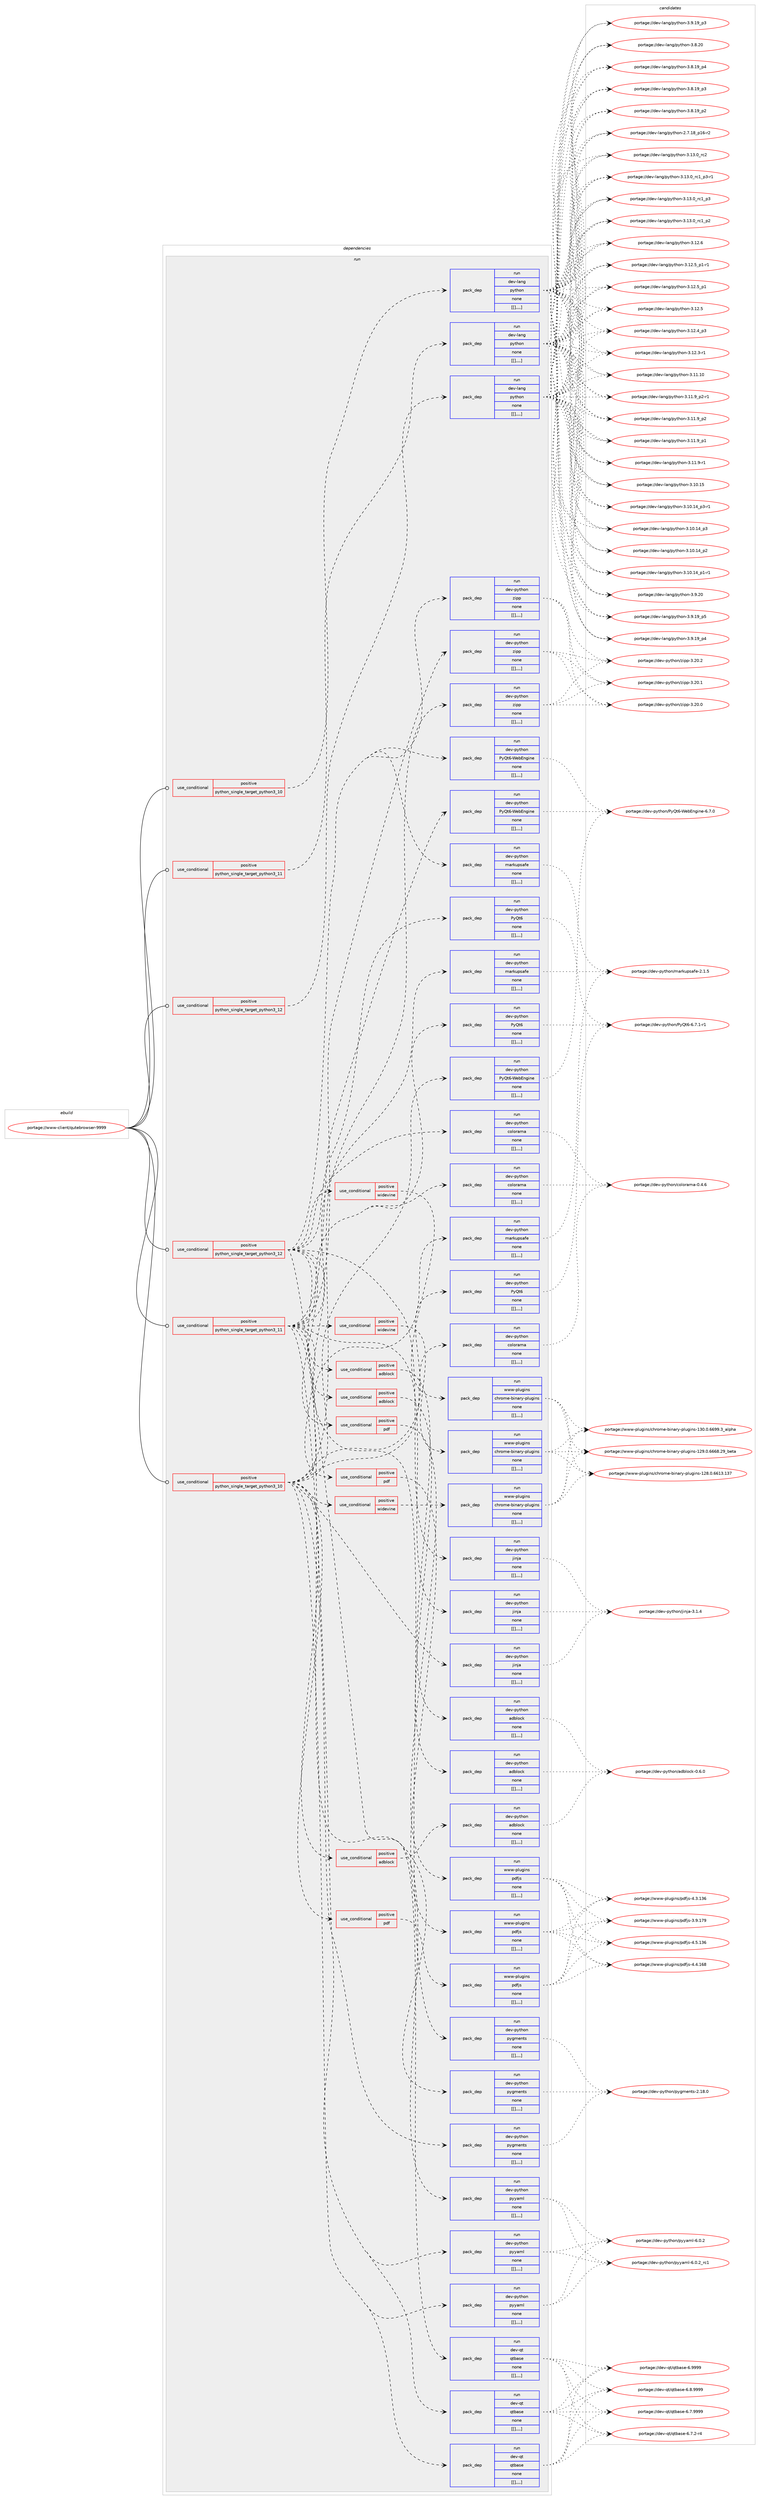 digraph prolog {

# *************
# Graph options
# *************

newrank=true;
concentrate=true;
compound=true;
graph [rankdir=LR,fontname=Helvetica,fontsize=10,ranksep=1.5];#, ranksep=2.5, nodesep=0.2];
edge  [arrowhead=vee];
node  [fontname=Helvetica,fontsize=10];

# **********
# The ebuild
# **********

subgraph cluster_leftcol {
color=gray;
label=<<i>ebuild</i>>;
id [label="portage://www-client/qutebrowser-9999", color=red, width=4, href="../www-client/qutebrowser-9999.svg"];
}

# ****************
# The dependencies
# ****************

subgraph cluster_midcol {
color=gray;
label=<<i>dependencies</i>>;
subgraph cluster_compile {
fillcolor="#eeeeee";
style=filled;
label=<<i>compile</i>>;
}
subgraph cluster_compileandrun {
fillcolor="#eeeeee";
style=filled;
label=<<i>compile and run</i>>;
}
subgraph cluster_run {
fillcolor="#eeeeee";
style=filled;
label=<<i>run</i>>;
subgraph cond125058 {
dependency470202 [label=<<TABLE BORDER="0" CELLBORDER="1" CELLSPACING="0" CELLPADDING="4"><TR><TD ROWSPAN="3" CELLPADDING="10">use_conditional</TD></TR><TR><TD>positive</TD></TR><TR><TD>python_single_target_python3_10</TD></TR></TABLE>>, shape=none, color=red];
subgraph pack341655 {
dependency470203 [label=<<TABLE BORDER="0" CELLBORDER="1" CELLSPACING="0" CELLPADDING="4" WIDTH="220"><TR><TD ROWSPAN="6" CELLPADDING="30">pack_dep</TD></TR><TR><TD WIDTH="110">run</TD></TR><TR><TD>dev-lang</TD></TR><TR><TD>python</TD></TR><TR><TD>none</TD></TR><TR><TD>[[],,,,]</TD></TR></TABLE>>, shape=none, color=blue];
}
dependency470202:e -> dependency470203:w [weight=20,style="dashed",arrowhead="vee"];
}
id:e -> dependency470202:w [weight=20,style="solid",arrowhead="odot"];
subgraph cond125059 {
dependency470204 [label=<<TABLE BORDER="0" CELLBORDER="1" CELLSPACING="0" CELLPADDING="4"><TR><TD ROWSPAN="3" CELLPADDING="10">use_conditional</TD></TR><TR><TD>positive</TD></TR><TR><TD>python_single_target_python3_10</TD></TR></TABLE>>, shape=none, color=red];
subgraph pack341656 {
dependency470205 [label=<<TABLE BORDER="0" CELLBORDER="1" CELLSPACING="0" CELLPADDING="4" WIDTH="220"><TR><TD ROWSPAN="6" CELLPADDING="30">pack_dep</TD></TR><TR><TD WIDTH="110">run</TD></TR><TR><TD>dev-python</TD></TR><TR><TD>PyQt6-WebEngine</TD></TR><TR><TD>none</TD></TR><TR><TD>[[],,,,]</TD></TR></TABLE>>, shape=none, color=blue];
}
dependency470204:e -> dependency470205:w [weight=20,style="dashed",arrowhead="vee"];
subgraph pack341657 {
dependency470206 [label=<<TABLE BORDER="0" CELLBORDER="1" CELLSPACING="0" CELLPADDING="4" WIDTH="220"><TR><TD ROWSPAN="6" CELLPADDING="30">pack_dep</TD></TR><TR><TD WIDTH="110">run</TD></TR><TR><TD>dev-python</TD></TR><TR><TD>PyQt6</TD></TR><TR><TD>none</TD></TR><TR><TD>[[],,,,]</TD></TR></TABLE>>, shape=none, color=blue];
}
dependency470204:e -> dependency470206:w [weight=20,style="dashed",arrowhead="vee"];
subgraph pack341658 {
dependency470207 [label=<<TABLE BORDER="0" CELLBORDER="1" CELLSPACING="0" CELLPADDING="4" WIDTH="220"><TR><TD ROWSPAN="6" CELLPADDING="30">pack_dep</TD></TR><TR><TD WIDTH="110">run</TD></TR><TR><TD>dev-python</TD></TR><TR><TD>colorama</TD></TR><TR><TD>none</TD></TR><TR><TD>[[],,,,]</TD></TR></TABLE>>, shape=none, color=blue];
}
dependency470204:e -> dependency470207:w [weight=20,style="dashed",arrowhead="vee"];
subgraph pack341659 {
dependency470208 [label=<<TABLE BORDER="0" CELLBORDER="1" CELLSPACING="0" CELLPADDING="4" WIDTH="220"><TR><TD ROWSPAN="6" CELLPADDING="30">pack_dep</TD></TR><TR><TD WIDTH="110">run</TD></TR><TR><TD>dev-python</TD></TR><TR><TD>jinja</TD></TR><TR><TD>none</TD></TR><TR><TD>[[],,,,]</TD></TR></TABLE>>, shape=none, color=blue];
}
dependency470204:e -> dependency470208:w [weight=20,style="dashed",arrowhead="vee"];
subgraph pack341660 {
dependency470209 [label=<<TABLE BORDER="0" CELLBORDER="1" CELLSPACING="0" CELLPADDING="4" WIDTH="220"><TR><TD ROWSPAN="6" CELLPADDING="30">pack_dep</TD></TR><TR><TD WIDTH="110">run</TD></TR><TR><TD>dev-python</TD></TR><TR><TD>markupsafe</TD></TR><TR><TD>none</TD></TR><TR><TD>[[],,,,]</TD></TR></TABLE>>, shape=none, color=blue];
}
dependency470204:e -> dependency470209:w [weight=20,style="dashed",arrowhead="vee"];
subgraph pack341661 {
dependency470210 [label=<<TABLE BORDER="0" CELLBORDER="1" CELLSPACING="0" CELLPADDING="4" WIDTH="220"><TR><TD ROWSPAN="6" CELLPADDING="30">pack_dep</TD></TR><TR><TD WIDTH="110">run</TD></TR><TR><TD>dev-python</TD></TR><TR><TD>pygments</TD></TR><TR><TD>none</TD></TR><TR><TD>[[],,,,]</TD></TR></TABLE>>, shape=none, color=blue];
}
dependency470204:e -> dependency470210:w [weight=20,style="dashed",arrowhead="vee"];
subgraph pack341662 {
dependency470211 [label=<<TABLE BORDER="0" CELLBORDER="1" CELLSPACING="0" CELLPADDING="4" WIDTH="220"><TR><TD ROWSPAN="6" CELLPADDING="30">pack_dep</TD></TR><TR><TD WIDTH="110">run</TD></TR><TR><TD>dev-python</TD></TR><TR><TD>pyyaml</TD></TR><TR><TD>none</TD></TR><TR><TD>[[],,,,]</TD></TR></TABLE>>, shape=none, color=blue];
}
dependency470204:e -> dependency470211:w [weight=20,style="dashed",arrowhead="vee"];
subgraph pack341663 {
dependency470212 [label=<<TABLE BORDER="0" CELLBORDER="1" CELLSPACING="0" CELLPADDING="4" WIDTH="220"><TR><TD ROWSPAN="6" CELLPADDING="30">pack_dep</TD></TR><TR><TD WIDTH="110">run</TD></TR><TR><TD>dev-python</TD></TR><TR><TD>zipp</TD></TR><TR><TD>none</TD></TR><TR><TD>[[],,,,]</TD></TR></TABLE>>, shape=none, color=blue];
}
dependency470204:e -> dependency470212:w [weight=20,style="dashed",arrowhead="vee"];
subgraph pack341664 {
dependency470213 [label=<<TABLE BORDER="0" CELLBORDER="1" CELLSPACING="0" CELLPADDING="4" WIDTH="220"><TR><TD ROWSPAN="6" CELLPADDING="30">pack_dep</TD></TR><TR><TD WIDTH="110">run</TD></TR><TR><TD>dev-qt</TD></TR><TR><TD>qtbase</TD></TR><TR><TD>none</TD></TR><TR><TD>[[],,,,]</TD></TR></TABLE>>, shape=none, color=blue];
}
dependency470204:e -> dependency470213:w [weight=20,style="dashed",arrowhead="vee"];
subgraph cond125060 {
dependency470214 [label=<<TABLE BORDER="0" CELLBORDER="1" CELLSPACING="0" CELLPADDING="4"><TR><TD ROWSPAN="3" CELLPADDING="10">use_conditional</TD></TR><TR><TD>positive</TD></TR><TR><TD>adblock</TD></TR></TABLE>>, shape=none, color=red];
subgraph pack341665 {
dependency470215 [label=<<TABLE BORDER="0" CELLBORDER="1" CELLSPACING="0" CELLPADDING="4" WIDTH="220"><TR><TD ROWSPAN="6" CELLPADDING="30">pack_dep</TD></TR><TR><TD WIDTH="110">run</TD></TR><TR><TD>dev-python</TD></TR><TR><TD>adblock</TD></TR><TR><TD>none</TD></TR><TR><TD>[[],,,,]</TD></TR></TABLE>>, shape=none, color=blue];
}
dependency470214:e -> dependency470215:w [weight=20,style="dashed",arrowhead="vee"];
}
dependency470204:e -> dependency470214:w [weight=20,style="dashed",arrowhead="vee"];
subgraph cond125061 {
dependency470216 [label=<<TABLE BORDER="0" CELLBORDER="1" CELLSPACING="0" CELLPADDING="4"><TR><TD ROWSPAN="3" CELLPADDING="10">use_conditional</TD></TR><TR><TD>positive</TD></TR><TR><TD>pdf</TD></TR></TABLE>>, shape=none, color=red];
subgraph pack341666 {
dependency470217 [label=<<TABLE BORDER="0" CELLBORDER="1" CELLSPACING="0" CELLPADDING="4" WIDTH="220"><TR><TD ROWSPAN="6" CELLPADDING="30">pack_dep</TD></TR><TR><TD WIDTH="110">run</TD></TR><TR><TD>www-plugins</TD></TR><TR><TD>pdfjs</TD></TR><TR><TD>none</TD></TR><TR><TD>[[],,,,]</TD></TR></TABLE>>, shape=none, color=blue];
}
dependency470216:e -> dependency470217:w [weight=20,style="dashed",arrowhead="vee"];
}
dependency470204:e -> dependency470216:w [weight=20,style="dashed",arrowhead="vee"];
subgraph cond125062 {
dependency470218 [label=<<TABLE BORDER="0" CELLBORDER="1" CELLSPACING="0" CELLPADDING="4"><TR><TD ROWSPAN="3" CELLPADDING="10">use_conditional</TD></TR><TR><TD>positive</TD></TR><TR><TD>widevine</TD></TR></TABLE>>, shape=none, color=red];
subgraph pack341667 {
dependency470219 [label=<<TABLE BORDER="0" CELLBORDER="1" CELLSPACING="0" CELLPADDING="4" WIDTH="220"><TR><TD ROWSPAN="6" CELLPADDING="30">pack_dep</TD></TR><TR><TD WIDTH="110">run</TD></TR><TR><TD>www-plugins</TD></TR><TR><TD>chrome-binary-plugins</TD></TR><TR><TD>none</TD></TR><TR><TD>[[],,,,]</TD></TR></TABLE>>, shape=none, color=blue];
}
dependency470218:e -> dependency470219:w [weight=20,style="dashed",arrowhead="vee"];
}
dependency470204:e -> dependency470218:w [weight=20,style="dashed",arrowhead="vee"];
}
id:e -> dependency470204:w [weight=20,style="solid",arrowhead="odot"];
subgraph cond125063 {
dependency470220 [label=<<TABLE BORDER="0" CELLBORDER="1" CELLSPACING="0" CELLPADDING="4"><TR><TD ROWSPAN="3" CELLPADDING="10">use_conditional</TD></TR><TR><TD>positive</TD></TR><TR><TD>python_single_target_python3_11</TD></TR></TABLE>>, shape=none, color=red];
subgraph pack341668 {
dependency470221 [label=<<TABLE BORDER="0" CELLBORDER="1" CELLSPACING="0" CELLPADDING="4" WIDTH="220"><TR><TD ROWSPAN="6" CELLPADDING="30">pack_dep</TD></TR><TR><TD WIDTH="110">run</TD></TR><TR><TD>dev-lang</TD></TR><TR><TD>python</TD></TR><TR><TD>none</TD></TR><TR><TD>[[],,,,]</TD></TR></TABLE>>, shape=none, color=blue];
}
dependency470220:e -> dependency470221:w [weight=20,style="dashed",arrowhead="vee"];
}
id:e -> dependency470220:w [weight=20,style="solid",arrowhead="odot"];
subgraph cond125064 {
dependency470222 [label=<<TABLE BORDER="0" CELLBORDER="1" CELLSPACING="0" CELLPADDING="4"><TR><TD ROWSPAN="3" CELLPADDING="10">use_conditional</TD></TR><TR><TD>positive</TD></TR><TR><TD>python_single_target_python3_11</TD></TR></TABLE>>, shape=none, color=red];
subgraph pack341669 {
dependency470223 [label=<<TABLE BORDER="0" CELLBORDER="1" CELLSPACING="0" CELLPADDING="4" WIDTH="220"><TR><TD ROWSPAN="6" CELLPADDING="30">pack_dep</TD></TR><TR><TD WIDTH="110">run</TD></TR><TR><TD>dev-python</TD></TR><TR><TD>PyQt6-WebEngine</TD></TR><TR><TD>none</TD></TR><TR><TD>[[],,,,]</TD></TR></TABLE>>, shape=none, color=blue];
}
dependency470222:e -> dependency470223:w [weight=20,style="dashed",arrowhead="vee"];
subgraph pack341670 {
dependency470224 [label=<<TABLE BORDER="0" CELLBORDER="1" CELLSPACING="0" CELLPADDING="4" WIDTH="220"><TR><TD ROWSPAN="6" CELLPADDING="30">pack_dep</TD></TR><TR><TD WIDTH="110">run</TD></TR><TR><TD>dev-python</TD></TR><TR><TD>PyQt6</TD></TR><TR><TD>none</TD></TR><TR><TD>[[],,,,]</TD></TR></TABLE>>, shape=none, color=blue];
}
dependency470222:e -> dependency470224:w [weight=20,style="dashed",arrowhead="vee"];
subgraph pack341671 {
dependency470225 [label=<<TABLE BORDER="0" CELLBORDER="1" CELLSPACING="0" CELLPADDING="4" WIDTH="220"><TR><TD ROWSPAN="6" CELLPADDING="30">pack_dep</TD></TR><TR><TD WIDTH="110">run</TD></TR><TR><TD>dev-python</TD></TR><TR><TD>colorama</TD></TR><TR><TD>none</TD></TR><TR><TD>[[],,,,]</TD></TR></TABLE>>, shape=none, color=blue];
}
dependency470222:e -> dependency470225:w [weight=20,style="dashed",arrowhead="vee"];
subgraph pack341672 {
dependency470226 [label=<<TABLE BORDER="0" CELLBORDER="1" CELLSPACING="0" CELLPADDING="4" WIDTH="220"><TR><TD ROWSPAN="6" CELLPADDING="30">pack_dep</TD></TR><TR><TD WIDTH="110">run</TD></TR><TR><TD>dev-python</TD></TR><TR><TD>jinja</TD></TR><TR><TD>none</TD></TR><TR><TD>[[],,,,]</TD></TR></TABLE>>, shape=none, color=blue];
}
dependency470222:e -> dependency470226:w [weight=20,style="dashed",arrowhead="vee"];
subgraph pack341673 {
dependency470227 [label=<<TABLE BORDER="0" CELLBORDER="1" CELLSPACING="0" CELLPADDING="4" WIDTH="220"><TR><TD ROWSPAN="6" CELLPADDING="30">pack_dep</TD></TR><TR><TD WIDTH="110">run</TD></TR><TR><TD>dev-python</TD></TR><TR><TD>markupsafe</TD></TR><TR><TD>none</TD></TR><TR><TD>[[],,,,]</TD></TR></TABLE>>, shape=none, color=blue];
}
dependency470222:e -> dependency470227:w [weight=20,style="dashed",arrowhead="vee"];
subgraph pack341674 {
dependency470228 [label=<<TABLE BORDER="0" CELLBORDER="1" CELLSPACING="0" CELLPADDING="4" WIDTH="220"><TR><TD ROWSPAN="6" CELLPADDING="30">pack_dep</TD></TR><TR><TD WIDTH="110">run</TD></TR><TR><TD>dev-python</TD></TR><TR><TD>pygments</TD></TR><TR><TD>none</TD></TR><TR><TD>[[],,,,]</TD></TR></TABLE>>, shape=none, color=blue];
}
dependency470222:e -> dependency470228:w [weight=20,style="dashed",arrowhead="vee"];
subgraph pack341675 {
dependency470229 [label=<<TABLE BORDER="0" CELLBORDER="1" CELLSPACING="0" CELLPADDING="4" WIDTH="220"><TR><TD ROWSPAN="6" CELLPADDING="30">pack_dep</TD></TR><TR><TD WIDTH="110">run</TD></TR><TR><TD>dev-python</TD></TR><TR><TD>pyyaml</TD></TR><TR><TD>none</TD></TR><TR><TD>[[],,,,]</TD></TR></TABLE>>, shape=none, color=blue];
}
dependency470222:e -> dependency470229:w [weight=20,style="dashed",arrowhead="vee"];
subgraph pack341676 {
dependency470230 [label=<<TABLE BORDER="0" CELLBORDER="1" CELLSPACING="0" CELLPADDING="4" WIDTH="220"><TR><TD ROWSPAN="6" CELLPADDING="30">pack_dep</TD></TR><TR><TD WIDTH="110">run</TD></TR><TR><TD>dev-python</TD></TR><TR><TD>zipp</TD></TR><TR><TD>none</TD></TR><TR><TD>[[],,,,]</TD></TR></TABLE>>, shape=none, color=blue];
}
dependency470222:e -> dependency470230:w [weight=20,style="dashed",arrowhead="vee"];
subgraph pack341677 {
dependency470231 [label=<<TABLE BORDER="0" CELLBORDER="1" CELLSPACING="0" CELLPADDING="4" WIDTH="220"><TR><TD ROWSPAN="6" CELLPADDING="30">pack_dep</TD></TR><TR><TD WIDTH="110">run</TD></TR><TR><TD>dev-qt</TD></TR><TR><TD>qtbase</TD></TR><TR><TD>none</TD></TR><TR><TD>[[],,,,]</TD></TR></TABLE>>, shape=none, color=blue];
}
dependency470222:e -> dependency470231:w [weight=20,style="dashed",arrowhead="vee"];
subgraph cond125065 {
dependency470232 [label=<<TABLE BORDER="0" CELLBORDER="1" CELLSPACING="0" CELLPADDING="4"><TR><TD ROWSPAN="3" CELLPADDING="10">use_conditional</TD></TR><TR><TD>positive</TD></TR><TR><TD>adblock</TD></TR></TABLE>>, shape=none, color=red];
subgraph pack341678 {
dependency470233 [label=<<TABLE BORDER="0" CELLBORDER="1" CELLSPACING="0" CELLPADDING="4" WIDTH="220"><TR><TD ROWSPAN="6" CELLPADDING="30">pack_dep</TD></TR><TR><TD WIDTH="110">run</TD></TR><TR><TD>dev-python</TD></TR><TR><TD>adblock</TD></TR><TR><TD>none</TD></TR><TR><TD>[[],,,,]</TD></TR></TABLE>>, shape=none, color=blue];
}
dependency470232:e -> dependency470233:w [weight=20,style="dashed",arrowhead="vee"];
}
dependency470222:e -> dependency470232:w [weight=20,style="dashed",arrowhead="vee"];
subgraph cond125066 {
dependency470234 [label=<<TABLE BORDER="0" CELLBORDER="1" CELLSPACING="0" CELLPADDING="4"><TR><TD ROWSPAN="3" CELLPADDING="10">use_conditional</TD></TR><TR><TD>positive</TD></TR><TR><TD>pdf</TD></TR></TABLE>>, shape=none, color=red];
subgraph pack341679 {
dependency470235 [label=<<TABLE BORDER="0" CELLBORDER="1" CELLSPACING="0" CELLPADDING="4" WIDTH="220"><TR><TD ROWSPAN="6" CELLPADDING="30">pack_dep</TD></TR><TR><TD WIDTH="110">run</TD></TR><TR><TD>www-plugins</TD></TR><TR><TD>pdfjs</TD></TR><TR><TD>none</TD></TR><TR><TD>[[],,,,]</TD></TR></TABLE>>, shape=none, color=blue];
}
dependency470234:e -> dependency470235:w [weight=20,style="dashed",arrowhead="vee"];
}
dependency470222:e -> dependency470234:w [weight=20,style="dashed",arrowhead="vee"];
subgraph cond125067 {
dependency470236 [label=<<TABLE BORDER="0" CELLBORDER="1" CELLSPACING="0" CELLPADDING="4"><TR><TD ROWSPAN="3" CELLPADDING="10">use_conditional</TD></TR><TR><TD>positive</TD></TR><TR><TD>widevine</TD></TR></TABLE>>, shape=none, color=red];
subgraph pack341680 {
dependency470237 [label=<<TABLE BORDER="0" CELLBORDER="1" CELLSPACING="0" CELLPADDING="4" WIDTH="220"><TR><TD ROWSPAN="6" CELLPADDING="30">pack_dep</TD></TR><TR><TD WIDTH="110">run</TD></TR><TR><TD>www-plugins</TD></TR><TR><TD>chrome-binary-plugins</TD></TR><TR><TD>none</TD></TR><TR><TD>[[],,,,]</TD></TR></TABLE>>, shape=none, color=blue];
}
dependency470236:e -> dependency470237:w [weight=20,style="dashed",arrowhead="vee"];
}
dependency470222:e -> dependency470236:w [weight=20,style="dashed",arrowhead="vee"];
}
id:e -> dependency470222:w [weight=20,style="solid",arrowhead="odot"];
subgraph cond125068 {
dependency470238 [label=<<TABLE BORDER="0" CELLBORDER="1" CELLSPACING="0" CELLPADDING="4"><TR><TD ROWSPAN="3" CELLPADDING="10">use_conditional</TD></TR><TR><TD>positive</TD></TR><TR><TD>python_single_target_python3_12</TD></TR></TABLE>>, shape=none, color=red];
subgraph pack341681 {
dependency470239 [label=<<TABLE BORDER="0" CELLBORDER="1" CELLSPACING="0" CELLPADDING="4" WIDTH="220"><TR><TD ROWSPAN="6" CELLPADDING="30">pack_dep</TD></TR><TR><TD WIDTH="110">run</TD></TR><TR><TD>dev-lang</TD></TR><TR><TD>python</TD></TR><TR><TD>none</TD></TR><TR><TD>[[],,,,]</TD></TR></TABLE>>, shape=none, color=blue];
}
dependency470238:e -> dependency470239:w [weight=20,style="dashed",arrowhead="vee"];
}
id:e -> dependency470238:w [weight=20,style="solid",arrowhead="odot"];
subgraph cond125069 {
dependency470240 [label=<<TABLE BORDER="0" CELLBORDER="1" CELLSPACING="0" CELLPADDING="4"><TR><TD ROWSPAN="3" CELLPADDING="10">use_conditional</TD></TR><TR><TD>positive</TD></TR><TR><TD>python_single_target_python3_12</TD></TR></TABLE>>, shape=none, color=red];
subgraph pack341682 {
dependency470241 [label=<<TABLE BORDER="0" CELLBORDER="1" CELLSPACING="0" CELLPADDING="4" WIDTH="220"><TR><TD ROWSPAN="6" CELLPADDING="30">pack_dep</TD></TR><TR><TD WIDTH="110">run</TD></TR><TR><TD>dev-python</TD></TR><TR><TD>PyQt6-WebEngine</TD></TR><TR><TD>none</TD></TR><TR><TD>[[],,,,]</TD></TR></TABLE>>, shape=none, color=blue];
}
dependency470240:e -> dependency470241:w [weight=20,style="dashed",arrowhead="vee"];
subgraph pack341683 {
dependency470242 [label=<<TABLE BORDER="0" CELLBORDER="1" CELLSPACING="0" CELLPADDING="4" WIDTH="220"><TR><TD ROWSPAN="6" CELLPADDING="30">pack_dep</TD></TR><TR><TD WIDTH="110">run</TD></TR><TR><TD>dev-python</TD></TR><TR><TD>PyQt6</TD></TR><TR><TD>none</TD></TR><TR><TD>[[],,,,]</TD></TR></TABLE>>, shape=none, color=blue];
}
dependency470240:e -> dependency470242:w [weight=20,style="dashed",arrowhead="vee"];
subgraph pack341684 {
dependency470243 [label=<<TABLE BORDER="0" CELLBORDER="1" CELLSPACING="0" CELLPADDING="4" WIDTH="220"><TR><TD ROWSPAN="6" CELLPADDING="30">pack_dep</TD></TR><TR><TD WIDTH="110">run</TD></TR><TR><TD>dev-python</TD></TR><TR><TD>colorama</TD></TR><TR><TD>none</TD></TR><TR><TD>[[],,,,]</TD></TR></TABLE>>, shape=none, color=blue];
}
dependency470240:e -> dependency470243:w [weight=20,style="dashed",arrowhead="vee"];
subgraph pack341685 {
dependency470244 [label=<<TABLE BORDER="0" CELLBORDER="1" CELLSPACING="0" CELLPADDING="4" WIDTH="220"><TR><TD ROWSPAN="6" CELLPADDING="30">pack_dep</TD></TR><TR><TD WIDTH="110">run</TD></TR><TR><TD>dev-python</TD></TR><TR><TD>jinja</TD></TR><TR><TD>none</TD></TR><TR><TD>[[],,,,]</TD></TR></TABLE>>, shape=none, color=blue];
}
dependency470240:e -> dependency470244:w [weight=20,style="dashed",arrowhead="vee"];
subgraph pack341686 {
dependency470245 [label=<<TABLE BORDER="0" CELLBORDER="1" CELLSPACING="0" CELLPADDING="4" WIDTH="220"><TR><TD ROWSPAN="6" CELLPADDING="30">pack_dep</TD></TR><TR><TD WIDTH="110">run</TD></TR><TR><TD>dev-python</TD></TR><TR><TD>markupsafe</TD></TR><TR><TD>none</TD></TR><TR><TD>[[],,,,]</TD></TR></TABLE>>, shape=none, color=blue];
}
dependency470240:e -> dependency470245:w [weight=20,style="dashed",arrowhead="vee"];
subgraph pack341687 {
dependency470246 [label=<<TABLE BORDER="0" CELLBORDER="1" CELLSPACING="0" CELLPADDING="4" WIDTH="220"><TR><TD ROWSPAN="6" CELLPADDING="30">pack_dep</TD></TR><TR><TD WIDTH="110">run</TD></TR><TR><TD>dev-python</TD></TR><TR><TD>pygments</TD></TR><TR><TD>none</TD></TR><TR><TD>[[],,,,]</TD></TR></TABLE>>, shape=none, color=blue];
}
dependency470240:e -> dependency470246:w [weight=20,style="dashed",arrowhead="vee"];
subgraph pack341688 {
dependency470247 [label=<<TABLE BORDER="0" CELLBORDER="1" CELLSPACING="0" CELLPADDING="4" WIDTH="220"><TR><TD ROWSPAN="6" CELLPADDING="30">pack_dep</TD></TR><TR><TD WIDTH="110">run</TD></TR><TR><TD>dev-python</TD></TR><TR><TD>pyyaml</TD></TR><TR><TD>none</TD></TR><TR><TD>[[],,,,]</TD></TR></TABLE>>, shape=none, color=blue];
}
dependency470240:e -> dependency470247:w [weight=20,style="dashed",arrowhead="vee"];
subgraph pack341689 {
dependency470248 [label=<<TABLE BORDER="0" CELLBORDER="1" CELLSPACING="0" CELLPADDING="4" WIDTH="220"><TR><TD ROWSPAN="6" CELLPADDING="30">pack_dep</TD></TR><TR><TD WIDTH="110">run</TD></TR><TR><TD>dev-python</TD></TR><TR><TD>zipp</TD></TR><TR><TD>none</TD></TR><TR><TD>[[],,,,]</TD></TR></TABLE>>, shape=none, color=blue];
}
dependency470240:e -> dependency470248:w [weight=20,style="dashed",arrowhead="vee"];
subgraph pack341690 {
dependency470249 [label=<<TABLE BORDER="0" CELLBORDER="1" CELLSPACING="0" CELLPADDING="4" WIDTH="220"><TR><TD ROWSPAN="6" CELLPADDING="30">pack_dep</TD></TR><TR><TD WIDTH="110">run</TD></TR><TR><TD>dev-qt</TD></TR><TR><TD>qtbase</TD></TR><TR><TD>none</TD></TR><TR><TD>[[],,,,]</TD></TR></TABLE>>, shape=none, color=blue];
}
dependency470240:e -> dependency470249:w [weight=20,style="dashed",arrowhead="vee"];
subgraph cond125070 {
dependency470250 [label=<<TABLE BORDER="0" CELLBORDER="1" CELLSPACING="0" CELLPADDING="4"><TR><TD ROWSPAN="3" CELLPADDING="10">use_conditional</TD></TR><TR><TD>positive</TD></TR><TR><TD>adblock</TD></TR></TABLE>>, shape=none, color=red];
subgraph pack341691 {
dependency470251 [label=<<TABLE BORDER="0" CELLBORDER="1" CELLSPACING="0" CELLPADDING="4" WIDTH="220"><TR><TD ROWSPAN="6" CELLPADDING="30">pack_dep</TD></TR><TR><TD WIDTH="110">run</TD></TR><TR><TD>dev-python</TD></TR><TR><TD>adblock</TD></TR><TR><TD>none</TD></TR><TR><TD>[[],,,,]</TD></TR></TABLE>>, shape=none, color=blue];
}
dependency470250:e -> dependency470251:w [weight=20,style="dashed",arrowhead="vee"];
}
dependency470240:e -> dependency470250:w [weight=20,style="dashed",arrowhead="vee"];
subgraph cond125071 {
dependency470252 [label=<<TABLE BORDER="0" CELLBORDER="1" CELLSPACING="0" CELLPADDING="4"><TR><TD ROWSPAN="3" CELLPADDING="10">use_conditional</TD></TR><TR><TD>positive</TD></TR><TR><TD>pdf</TD></TR></TABLE>>, shape=none, color=red];
subgraph pack341692 {
dependency470253 [label=<<TABLE BORDER="0" CELLBORDER="1" CELLSPACING="0" CELLPADDING="4" WIDTH="220"><TR><TD ROWSPAN="6" CELLPADDING="30">pack_dep</TD></TR><TR><TD WIDTH="110">run</TD></TR><TR><TD>www-plugins</TD></TR><TR><TD>pdfjs</TD></TR><TR><TD>none</TD></TR><TR><TD>[[],,,,]</TD></TR></TABLE>>, shape=none, color=blue];
}
dependency470252:e -> dependency470253:w [weight=20,style="dashed",arrowhead="vee"];
}
dependency470240:e -> dependency470252:w [weight=20,style="dashed",arrowhead="vee"];
subgraph cond125072 {
dependency470254 [label=<<TABLE BORDER="0" CELLBORDER="1" CELLSPACING="0" CELLPADDING="4"><TR><TD ROWSPAN="3" CELLPADDING="10">use_conditional</TD></TR><TR><TD>positive</TD></TR><TR><TD>widevine</TD></TR></TABLE>>, shape=none, color=red];
subgraph pack341693 {
dependency470255 [label=<<TABLE BORDER="0" CELLBORDER="1" CELLSPACING="0" CELLPADDING="4" WIDTH="220"><TR><TD ROWSPAN="6" CELLPADDING="30">pack_dep</TD></TR><TR><TD WIDTH="110">run</TD></TR><TR><TD>www-plugins</TD></TR><TR><TD>chrome-binary-plugins</TD></TR><TR><TD>none</TD></TR><TR><TD>[[],,,,]</TD></TR></TABLE>>, shape=none, color=blue];
}
dependency470254:e -> dependency470255:w [weight=20,style="dashed",arrowhead="vee"];
}
dependency470240:e -> dependency470254:w [weight=20,style="dashed",arrowhead="vee"];
}
id:e -> dependency470240:w [weight=20,style="solid",arrowhead="odot"];
}
}

# **************
# The candidates
# **************

subgraph cluster_choices {
rank=same;
color=gray;
label=<<i>candidates</i>>;

subgraph choice341655 {
color=black;
nodesep=1;
choice10010111845108971101034711212111610411111045514649514648951149950 [label="portage://dev-lang/python-3.13.0_rc2", color=red, width=4,href="../dev-lang/python-3.13.0_rc2.svg"];
choice1001011184510897110103471121211161041111104551464951464895114994995112514511449 [label="portage://dev-lang/python-3.13.0_rc1_p3-r1", color=red, width=4,href="../dev-lang/python-3.13.0_rc1_p3-r1.svg"];
choice100101118451089711010347112121116104111110455146495146489511499499511251 [label="portage://dev-lang/python-3.13.0_rc1_p3", color=red, width=4,href="../dev-lang/python-3.13.0_rc1_p3.svg"];
choice100101118451089711010347112121116104111110455146495146489511499499511250 [label="portage://dev-lang/python-3.13.0_rc1_p2", color=red, width=4,href="../dev-lang/python-3.13.0_rc1_p2.svg"];
choice10010111845108971101034711212111610411111045514649504654 [label="portage://dev-lang/python-3.12.6", color=red, width=4,href="../dev-lang/python-3.12.6.svg"];
choice1001011184510897110103471121211161041111104551464950465395112494511449 [label="portage://dev-lang/python-3.12.5_p1-r1", color=red, width=4,href="../dev-lang/python-3.12.5_p1-r1.svg"];
choice100101118451089711010347112121116104111110455146495046539511249 [label="portage://dev-lang/python-3.12.5_p1", color=red, width=4,href="../dev-lang/python-3.12.5_p1.svg"];
choice10010111845108971101034711212111610411111045514649504653 [label="portage://dev-lang/python-3.12.5", color=red, width=4,href="../dev-lang/python-3.12.5.svg"];
choice100101118451089711010347112121116104111110455146495046529511251 [label="portage://dev-lang/python-3.12.4_p3", color=red, width=4,href="../dev-lang/python-3.12.4_p3.svg"];
choice100101118451089711010347112121116104111110455146495046514511449 [label="portage://dev-lang/python-3.12.3-r1", color=red, width=4,href="../dev-lang/python-3.12.3-r1.svg"];
choice1001011184510897110103471121211161041111104551464949464948 [label="portage://dev-lang/python-3.11.10", color=red, width=4,href="../dev-lang/python-3.11.10.svg"];
choice1001011184510897110103471121211161041111104551464949465795112504511449 [label="portage://dev-lang/python-3.11.9_p2-r1", color=red, width=4,href="../dev-lang/python-3.11.9_p2-r1.svg"];
choice100101118451089711010347112121116104111110455146494946579511250 [label="portage://dev-lang/python-3.11.9_p2", color=red, width=4,href="../dev-lang/python-3.11.9_p2.svg"];
choice100101118451089711010347112121116104111110455146494946579511249 [label="portage://dev-lang/python-3.11.9_p1", color=red, width=4,href="../dev-lang/python-3.11.9_p1.svg"];
choice100101118451089711010347112121116104111110455146494946574511449 [label="portage://dev-lang/python-3.11.9-r1", color=red, width=4,href="../dev-lang/python-3.11.9-r1.svg"];
choice1001011184510897110103471121211161041111104551464948464953 [label="portage://dev-lang/python-3.10.15", color=red, width=4,href="../dev-lang/python-3.10.15.svg"];
choice100101118451089711010347112121116104111110455146494846495295112514511449 [label="portage://dev-lang/python-3.10.14_p3-r1", color=red, width=4,href="../dev-lang/python-3.10.14_p3-r1.svg"];
choice10010111845108971101034711212111610411111045514649484649529511251 [label="portage://dev-lang/python-3.10.14_p3", color=red, width=4,href="../dev-lang/python-3.10.14_p3.svg"];
choice10010111845108971101034711212111610411111045514649484649529511250 [label="portage://dev-lang/python-3.10.14_p2", color=red, width=4,href="../dev-lang/python-3.10.14_p2.svg"];
choice100101118451089711010347112121116104111110455146494846495295112494511449 [label="portage://dev-lang/python-3.10.14_p1-r1", color=red, width=4,href="../dev-lang/python-3.10.14_p1-r1.svg"];
choice10010111845108971101034711212111610411111045514657465048 [label="portage://dev-lang/python-3.9.20", color=red, width=4,href="../dev-lang/python-3.9.20.svg"];
choice100101118451089711010347112121116104111110455146574649579511253 [label="portage://dev-lang/python-3.9.19_p5", color=red, width=4,href="../dev-lang/python-3.9.19_p5.svg"];
choice100101118451089711010347112121116104111110455146574649579511252 [label="portage://dev-lang/python-3.9.19_p4", color=red, width=4,href="../dev-lang/python-3.9.19_p4.svg"];
choice100101118451089711010347112121116104111110455146574649579511251 [label="portage://dev-lang/python-3.9.19_p3", color=red, width=4,href="../dev-lang/python-3.9.19_p3.svg"];
choice10010111845108971101034711212111610411111045514656465048 [label="portage://dev-lang/python-3.8.20", color=red, width=4,href="../dev-lang/python-3.8.20.svg"];
choice100101118451089711010347112121116104111110455146564649579511252 [label="portage://dev-lang/python-3.8.19_p4", color=red, width=4,href="../dev-lang/python-3.8.19_p4.svg"];
choice100101118451089711010347112121116104111110455146564649579511251 [label="portage://dev-lang/python-3.8.19_p3", color=red, width=4,href="../dev-lang/python-3.8.19_p3.svg"];
choice100101118451089711010347112121116104111110455146564649579511250 [label="portage://dev-lang/python-3.8.19_p2", color=red, width=4,href="../dev-lang/python-3.8.19_p2.svg"];
choice100101118451089711010347112121116104111110455046554649569511249544511450 [label="portage://dev-lang/python-2.7.18_p16-r2", color=red, width=4,href="../dev-lang/python-2.7.18_p16-r2.svg"];
dependency470203:e -> choice10010111845108971101034711212111610411111045514649514648951149950:w [style=dotted,weight="100"];
dependency470203:e -> choice1001011184510897110103471121211161041111104551464951464895114994995112514511449:w [style=dotted,weight="100"];
dependency470203:e -> choice100101118451089711010347112121116104111110455146495146489511499499511251:w [style=dotted,weight="100"];
dependency470203:e -> choice100101118451089711010347112121116104111110455146495146489511499499511250:w [style=dotted,weight="100"];
dependency470203:e -> choice10010111845108971101034711212111610411111045514649504654:w [style=dotted,weight="100"];
dependency470203:e -> choice1001011184510897110103471121211161041111104551464950465395112494511449:w [style=dotted,weight="100"];
dependency470203:e -> choice100101118451089711010347112121116104111110455146495046539511249:w [style=dotted,weight="100"];
dependency470203:e -> choice10010111845108971101034711212111610411111045514649504653:w [style=dotted,weight="100"];
dependency470203:e -> choice100101118451089711010347112121116104111110455146495046529511251:w [style=dotted,weight="100"];
dependency470203:e -> choice100101118451089711010347112121116104111110455146495046514511449:w [style=dotted,weight="100"];
dependency470203:e -> choice1001011184510897110103471121211161041111104551464949464948:w [style=dotted,weight="100"];
dependency470203:e -> choice1001011184510897110103471121211161041111104551464949465795112504511449:w [style=dotted,weight="100"];
dependency470203:e -> choice100101118451089711010347112121116104111110455146494946579511250:w [style=dotted,weight="100"];
dependency470203:e -> choice100101118451089711010347112121116104111110455146494946579511249:w [style=dotted,weight="100"];
dependency470203:e -> choice100101118451089711010347112121116104111110455146494946574511449:w [style=dotted,weight="100"];
dependency470203:e -> choice1001011184510897110103471121211161041111104551464948464953:w [style=dotted,weight="100"];
dependency470203:e -> choice100101118451089711010347112121116104111110455146494846495295112514511449:w [style=dotted,weight="100"];
dependency470203:e -> choice10010111845108971101034711212111610411111045514649484649529511251:w [style=dotted,weight="100"];
dependency470203:e -> choice10010111845108971101034711212111610411111045514649484649529511250:w [style=dotted,weight="100"];
dependency470203:e -> choice100101118451089711010347112121116104111110455146494846495295112494511449:w [style=dotted,weight="100"];
dependency470203:e -> choice10010111845108971101034711212111610411111045514657465048:w [style=dotted,weight="100"];
dependency470203:e -> choice100101118451089711010347112121116104111110455146574649579511253:w [style=dotted,weight="100"];
dependency470203:e -> choice100101118451089711010347112121116104111110455146574649579511252:w [style=dotted,weight="100"];
dependency470203:e -> choice100101118451089711010347112121116104111110455146574649579511251:w [style=dotted,weight="100"];
dependency470203:e -> choice10010111845108971101034711212111610411111045514656465048:w [style=dotted,weight="100"];
dependency470203:e -> choice100101118451089711010347112121116104111110455146564649579511252:w [style=dotted,weight="100"];
dependency470203:e -> choice100101118451089711010347112121116104111110455146564649579511251:w [style=dotted,weight="100"];
dependency470203:e -> choice100101118451089711010347112121116104111110455146564649579511250:w [style=dotted,weight="100"];
dependency470203:e -> choice100101118451089711010347112121116104111110455046554649569511249544511450:w [style=dotted,weight="100"];
}
subgraph choice341656 {
color=black;
nodesep=1;
choice100101118451121211161041111104780121811165445871019869110103105110101455446554648 [label="portage://dev-python/PyQt6-WebEngine-6.7.0", color=red, width=4,href="../dev-python/PyQt6-WebEngine-6.7.0.svg"];
dependency470205:e -> choice100101118451121211161041111104780121811165445871019869110103105110101455446554648:w [style=dotted,weight="100"];
}
subgraph choice341657 {
color=black;
nodesep=1;
choice10010111845112121116104111110478012181116544554465546494511449 [label="portage://dev-python/PyQt6-6.7.1-r1", color=red, width=4,href="../dev-python/PyQt6-6.7.1-r1.svg"];
dependency470206:e -> choice10010111845112121116104111110478012181116544554465546494511449:w [style=dotted,weight="100"];
}
subgraph choice341658 {
color=black;
nodesep=1;
choice1001011184511212111610411111047991111081111149710997454846524654 [label="portage://dev-python/colorama-0.4.6", color=red, width=4,href="../dev-python/colorama-0.4.6.svg"];
dependency470207:e -> choice1001011184511212111610411111047991111081111149710997454846524654:w [style=dotted,weight="100"];
}
subgraph choice341659 {
color=black;
nodesep=1;
choice100101118451121211161041111104710610511010697455146494652 [label="portage://dev-python/jinja-3.1.4", color=red, width=4,href="../dev-python/jinja-3.1.4.svg"];
dependency470208:e -> choice100101118451121211161041111104710610511010697455146494652:w [style=dotted,weight="100"];
}
subgraph choice341660 {
color=black;
nodesep=1;
choice10010111845112121116104111110471099711410711711211597102101455046494653 [label="portage://dev-python/markupsafe-2.1.5", color=red, width=4,href="../dev-python/markupsafe-2.1.5.svg"];
dependency470209:e -> choice10010111845112121116104111110471099711410711711211597102101455046494653:w [style=dotted,weight="100"];
}
subgraph choice341661 {
color=black;
nodesep=1;
choice100101118451121211161041111104711212110310910111011611545504649564648 [label="portage://dev-python/pygments-2.18.0", color=red, width=4,href="../dev-python/pygments-2.18.0.svg"];
dependency470210:e -> choice100101118451121211161041111104711212110310910111011611545504649564648:w [style=dotted,weight="100"];
}
subgraph choice341662 {
color=black;
nodesep=1;
choice100101118451121211161041111104711212112197109108455446484650951149949 [label="portage://dev-python/pyyaml-6.0.2_rc1", color=red, width=4,href="../dev-python/pyyaml-6.0.2_rc1.svg"];
choice100101118451121211161041111104711212112197109108455446484650 [label="portage://dev-python/pyyaml-6.0.2", color=red, width=4,href="../dev-python/pyyaml-6.0.2.svg"];
dependency470211:e -> choice100101118451121211161041111104711212112197109108455446484650951149949:w [style=dotted,weight="100"];
dependency470211:e -> choice100101118451121211161041111104711212112197109108455446484650:w [style=dotted,weight="100"];
}
subgraph choice341663 {
color=black;
nodesep=1;
choice100101118451121211161041111104712210511211245514650484650 [label="portage://dev-python/zipp-3.20.2", color=red, width=4,href="../dev-python/zipp-3.20.2.svg"];
choice100101118451121211161041111104712210511211245514650484649 [label="portage://dev-python/zipp-3.20.1", color=red, width=4,href="../dev-python/zipp-3.20.1.svg"];
choice100101118451121211161041111104712210511211245514650484648 [label="portage://dev-python/zipp-3.20.0", color=red, width=4,href="../dev-python/zipp-3.20.0.svg"];
dependency470212:e -> choice100101118451121211161041111104712210511211245514650484650:w [style=dotted,weight="100"];
dependency470212:e -> choice100101118451121211161041111104712210511211245514650484649:w [style=dotted,weight="100"];
dependency470212:e -> choice100101118451121211161041111104712210511211245514650484648:w [style=dotted,weight="100"];
}
subgraph choice341664 {
color=black;
nodesep=1;
choice1001011184511311647113116989711510145544657575757 [label="portage://dev-qt/qtbase-6.9999", color=red, width=4,href="../dev-qt/qtbase-6.9999.svg"];
choice10010111845113116471131169897115101455446564657575757 [label="portage://dev-qt/qtbase-6.8.9999", color=red, width=4,href="../dev-qt/qtbase-6.8.9999.svg"];
choice10010111845113116471131169897115101455446554657575757 [label="portage://dev-qt/qtbase-6.7.9999", color=red, width=4,href="../dev-qt/qtbase-6.7.9999.svg"];
choice100101118451131164711311698971151014554465546504511452 [label="portage://dev-qt/qtbase-6.7.2-r4", color=red, width=4,href="../dev-qt/qtbase-6.7.2-r4.svg"];
dependency470213:e -> choice1001011184511311647113116989711510145544657575757:w [style=dotted,weight="100"];
dependency470213:e -> choice10010111845113116471131169897115101455446564657575757:w [style=dotted,weight="100"];
dependency470213:e -> choice10010111845113116471131169897115101455446554657575757:w [style=dotted,weight="100"];
dependency470213:e -> choice100101118451131164711311698971151014554465546504511452:w [style=dotted,weight="100"];
}
subgraph choice341665 {
color=black;
nodesep=1;
choice1001011184511212111610411111047971009810811199107454846544648 [label="portage://dev-python/adblock-0.6.0", color=red, width=4,href="../dev-python/adblock-0.6.0.svg"];
dependency470215:e -> choice1001011184511212111610411111047971009810811199107454846544648:w [style=dotted,weight="100"];
}
subgraph choice341666 {
color=black;
nodesep=1;
choice11911911945112108117103105110115471121001021061154552465346495154 [label="portage://www-plugins/pdfjs-4.5.136", color=red, width=4,href="../www-plugins/pdfjs-4.5.136.svg"];
choice11911911945112108117103105110115471121001021061154552465246495456 [label="portage://www-plugins/pdfjs-4.4.168", color=red, width=4,href="../www-plugins/pdfjs-4.4.168.svg"];
choice11911911945112108117103105110115471121001021061154552465146495154 [label="portage://www-plugins/pdfjs-4.3.136", color=red, width=4,href="../www-plugins/pdfjs-4.3.136.svg"];
choice11911911945112108117103105110115471121001021061154551465746495557 [label="portage://www-plugins/pdfjs-3.9.179", color=red, width=4,href="../www-plugins/pdfjs-3.9.179.svg"];
dependency470217:e -> choice11911911945112108117103105110115471121001021061154552465346495154:w [style=dotted,weight="100"];
dependency470217:e -> choice11911911945112108117103105110115471121001021061154552465246495456:w [style=dotted,weight="100"];
dependency470217:e -> choice11911911945112108117103105110115471121001021061154552465146495154:w [style=dotted,weight="100"];
dependency470217:e -> choice11911911945112108117103105110115471121001021061154551465746495557:w [style=dotted,weight="100"];
}
subgraph choice341667 {
color=black;
nodesep=1;
choice1191191194511210811710310511011547991041141111091014598105110971141214511210811710310511011545495148464846545457574651959710811210497 [label="portage://www-plugins/chrome-binary-plugins-130.0.6699.3_alpha", color=red, width=4,href="../www-plugins/chrome-binary-plugins-130.0.6699.3_alpha.svg"];
choice119119119451121081171031051101154799104114111109101459810511097114121451121081171031051101154549505746484654545456465057959810111697 [label="portage://www-plugins/chrome-binary-plugins-129.0.6668.29_beta", color=red, width=4,href="../www-plugins/chrome-binary-plugins-129.0.6668.29_beta.svg"];
choice11911911945112108117103105110115479910411411110910145981051109711412145112108117103105110115454950564648465454495146495155 [label="portage://www-plugins/chrome-binary-plugins-128.0.6613.137", color=red, width=4,href="../www-plugins/chrome-binary-plugins-128.0.6613.137.svg"];
dependency470219:e -> choice1191191194511210811710310511011547991041141111091014598105110971141214511210811710310511011545495148464846545457574651959710811210497:w [style=dotted,weight="100"];
dependency470219:e -> choice119119119451121081171031051101154799104114111109101459810511097114121451121081171031051101154549505746484654545456465057959810111697:w [style=dotted,weight="100"];
dependency470219:e -> choice11911911945112108117103105110115479910411411110910145981051109711412145112108117103105110115454950564648465454495146495155:w [style=dotted,weight="100"];
}
subgraph choice341668 {
color=black;
nodesep=1;
choice10010111845108971101034711212111610411111045514649514648951149950 [label="portage://dev-lang/python-3.13.0_rc2", color=red, width=4,href="../dev-lang/python-3.13.0_rc2.svg"];
choice1001011184510897110103471121211161041111104551464951464895114994995112514511449 [label="portage://dev-lang/python-3.13.0_rc1_p3-r1", color=red, width=4,href="../dev-lang/python-3.13.0_rc1_p3-r1.svg"];
choice100101118451089711010347112121116104111110455146495146489511499499511251 [label="portage://dev-lang/python-3.13.0_rc1_p3", color=red, width=4,href="../dev-lang/python-3.13.0_rc1_p3.svg"];
choice100101118451089711010347112121116104111110455146495146489511499499511250 [label="portage://dev-lang/python-3.13.0_rc1_p2", color=red, width=4,href="../dev-lang/python-3.13.0_rc1_p2.svg"];
choice10010111845108971101034711212111610411111045514649504654 [label="portage://dev-lang/python-3.12.6", color=red, width=4,href="../dev-lang/python-3.12.6.svg"];
choice1001011184510897110103471121211161041111104551464950465395112494511449 [label="portage://dev-lang/python-3.12.5_p1-r1", color=red, width=4,href="../dev-lang/python-3.12.5_p1-r1.svg"];
choice100101118451089711010347112121116104111110455146495046539511249 [label="portage://dev-lang/python-3.12.5_p1", color=red, width=4,href="../dev-lang/python-3.12.5_p1.svg"];
choice10010111845108971101034711212111610411111045514649504653 [label="portage://dev-lang/python-3.12.5", color=red, width=4,href="../dev-lang/python-3.12.5.svg"];
choice100101118451089711010347112121116104111110455146495046529511251 [label="portage://dev-lang/python-3.12.4_p3", color=red, width=4,href="../dev-lang/python-3.12.4_p3.svg"];
choice100101118451089711010347112121116104111110455146495046514511449 [label="portage://dev-lang/python-3.12.3-r1", color=red, width=4,href="../dev-lang/python-3.12.3-r1.svg"];
choice1001011184510897110103471121211161041111104551464949464948 [label="portage://dev-lang/python-3.11.10", color=red, width=4,href="../dev-lang/python-3.11.10.svg"];
choice1001011184510897110103471121211161041111104551464949465795112504511449 [label="portage://dev-lang/python-3.11.9_p2-r1", color=red, width=4,href="../dev-lang/python-3.11.9_p2-r1.svg"];
choice100101118451089711010347112121116104111110455146494946579511250 [label="portage://dev-lang/python-3.11.9_p2", color=red, width=4,href="../dev-lang/python-3.11.9_p2.svg"];
choice100101118451089711010347112121116104111110455146494946579511249 [label="portage://dev-lang/python-3.11.9_p1", color=red, width=4,href="../dev-lang/python-3.11.9_p1.svg"];
choice100101118451089711010347112121116104111110455146494946574511449 [label="portage://dev-lang/python-3.11.9-r1", color=red, width=4,href="../dev-lang/python-3.11.9-r1.svg"];
choice1001011184510897110103471121211161041111104551464948464953 [label="portage://dev-lang/python-3.10.15", color=red, width=4,href="../dev-lang/python-3.10.15.svg"];
choice100101118451089711010347112121116104111110455146494846495295112514511449 [label="portage://dev-lang/python-3.10.14_p3-r1", color=red, width=4,href="../dev-lang/python-3.10.14_p3-r1.svg"];
choice10010111845108971101034711212111610411111045514649484649529511251 [label="portage://dev-lang/python-3.10.14_p3", color=red, width=4,href="../dev-lang/python-3.10.14_p3.svg"];
choice10010111845108971101034711212111610411111045514649484649529511250 [label="portage://dev-lang/python-3.10.14_p2", color=red, width=4,href="../dev-lang/python-3.10.14_p2.svg"];
choice100101118451089711010347112121116104111110455146494846495295112494511449 [label="portage://dev-lang/python-3.10.14_p1-r1", color=red, width=4,href="../dev-lang/python-3.10.14_p1-r1.svg"];
choice10010111845108971101034711212111610411111045514657465048 [label="portage://dev-lang/python-3.9.20", color=red, width=4,href="../dev-lang/python-3.9.20.svg"];
choice100101118451089711010347112121116104111110455146574649579511253 [label="portage://dev-lang/python-3.9.19_p5", color=red, width=4,href="../dev-lang/python-3.9.19_p5.svg"];
choice100101118451089711010347112121116104111110455146574649579511252 [label="portage://dev-lang/python-3.9.19_p4", color=red, width=4,href="../dev-lang/python-3.9.19_p4.svg"];
choice100101118451089711010347112121116104111110455146574649579511251 [label="portage://dev-lang/python-3.9.19_p3", color=red, width=4,href="../dev-lang/python-3.9.19_p3.svg"];
choice10010111845108971101034711212111610411111045514656465048 [label="portage://dev-lang/python-3.8.20", color=red, width=4,href="../dev-lang/python-3.8.20.svg"];
choice100101118451089711010347112121116104111110455146564649579511252 [label="portage://dev-lang/python-3.8.19_p4", color=red, width=4,href="../dev-lang/python-3.8.19_p4.svg"];
choice100101118451089711010347112121116104111110455146564649579511251 [label="portage://dev-lang/python-3.8.19_p3", color=red, width=4,href="../dev-lang/python-3.8.19_p3.svg"];
choice100101118451089711010347112121116104111110455146564649579511250 [label="portage://dev-lang/python-3.8.19_p2", color=red, width=4,href="../dev-lang/python-3.8.19_p2.svg"];
choice100101118451089711010347112121116104111110455046554649569511249544511450 [label="portage://dev-lang/python-2.7.18_p16-r2", color=red, width=4,href="../dev-lang/python-2.7.18_p16-r2.svg"];
dependency470221:e -> choice10010111845108971101034711212111610411111045514649514648951149950:w [style=dotted,weight="100"];
dependency470221:e -> choice1001011184510897110103471121211161041111104551464951464895114994995112514511449:w [style=dotted,weight="100"];
dependency470221:e -> choice100101118451089711010347112121116104111110455146495146489511499499511251:w [style=dotted,weight="100"];
dependency470221:e -> choice100101118451089711010347112121116104111110455146495146489511499499511250:w [style=dotted,weight="100"];
dependency470221:e -> choice10010111845108971101034711212111610411111045514649504654:w [style=dotted,weight="100"];
dependency470221:e -> choice1001011184510897110103471121211161041111104551464950465395112494511449:w [style=dotted,weight="100"];
dependency470221:e -> choice100101118451089711010347112121116104111110455146495046539511249:w [style=dotted,weight="100"];
dependency470221:e -> choice10010111845108971101034711212111610411111045514649504653:w [style=dotted,weight="100"];
dependency470221:e -> choice100101118451089711010347112121116104111110455146495046529511251:w [style=dotted,weight="100"];
dependency470221:e -> choice100101118451089711010347112121116104111110455146495046514511449:w [style=dotted,weight="100"];
dependency470221:e -> choice1001011184510897110103471121211161041111104551464949464948:w [style=dotted,weight="100"];
dependency470221:e -> choice1001011184510897110103471121211161041111104551464949465795112504511449:w [style=dotted,weight="100"];
dependency470221:e -> choice100101118451089711010347112121116104111110455146494946579511250:w [style=dotted,weight="100"];
dependency470221:e -> choice100101118451089711010347112121116104111110455146494946579511249:w [style=dotted,weight="100"];
dependency470221:e -> choice100101118451089711010347112121116104111110455146494946574511449:w [style=dotted,weight="100"];
dependency470221:e -> choice1001011184510897110103471121211161041111104551464948464953:w [style=dotted,weight="100"];
dependency470221:e -> choice100101118451089711010347112121116104111110455146494846495295112514511449:w [style=dotted,weight="100"];
dependency470221:e -> choice10010111845108971101034711212111610411111045514649484649529511251:w [style=dotted,weight="100"];
dependency470221:e -> choice10010111845108971101034711212111610411111045514649484649529511250:w [style=dotted,weight="100"];
dependency470221:e -> choice100101118451089711010347112121116104111110455146494846495295112494511449:w [style=dotted,weight="100"];
dependency470221:e -> choice10010111845108971101034711212111610411111045514657465048:w [style=dotted,weight="100"];
dependency470221:e -> choice100101118451089711010347112121116104111110455146574649579511253:w [style=dotted,weight="100"];
dependency470221:e -> choice100101118451089711010347112121116104111110455146574649579511252:w [style=dotted,weight="100"];
dependency470221:e -> choice100101118451089711010347112121116104111110455146574649579511251:w [style=dotted,weight="100"];
dependency470221:e -> choice10010111845108971101034711212111610411111045514656465048:w [style=dotted,weight="100"];
dependency470221:e -> choice100101118451089711010347112121116104111110455146564649579511252:w [style=dotted,weight="100"];
dependency470221:e -> choice100101118451089711010347112121116104111110455146564649579511251:w [style=dotted,weight="100"];
dependency470221:e -> choice100101118451089711010347112121116104111110455146564649579511250:w [style=dotted,weight="100"];
dependency470221:e -> choice100101118451089711010347112121116104111110455046554649569511249544511450:w [style=dotted,weight="100"];
}
subgraph choice341669 {
color=black;
nodesep=1;
choice100101118451121211161041111104780121811165445871019869110103105110101455446554648 [label="portage://dev-python/PyQt6-WebEngine-6.7.0", color=red, width=4,href="../dev-python/PyQt6-WebEngine-6.7.0.svg"];
dependency470223:e -> choice100101118451121211161041111104780121811165445871019869110103105110101455446554648:w [style=dotted,weight="100"];
}
subgraph choice341670 {
color=black;
nodesep=1;
choice10010111845112121116104111110478012181116544554465546494511449 [label="portage://dev-python/PyQt6-6.7.1-r1", color=red, width=4,href="../dev-python/PyQt6-6.7.1-r1.svg"];
dependency470224:e -> choice10010111845112121116104111110478012181116544554465546494511449:w [style=dotted,weight="100"];
}
subgraph choice341671 {
color=black;
nodesep=1;
choice1001011184511212111610411111047991111081111149710997454846524654 [label="portage://dev-python/colorama-0.4.6", color=red, width=4,href="../dev-python/colorama-0.4.6.svg"];
dependency470225:e -> choice1001011184511212111610411111047991111081111149710997454846524654:w [style=dotted,weight="100"];
}
subgraph choice341672 {
color=black;
nodesep=1;
choice100101118451121211161041111104710610511010697455146494652 [label="portage://dev-python/jinja-3.1.4", color=red, width=4,href="../dev-python/jinja-3.1.4.svg"];
dependency470226:e -> choice100101118451121211161041111104710610511010697455146494652:w [style=dotted,weight="100"];
}
subgraph choice341673 {
color=black;
nodesep=1;
choice10010111845112121116104111110471099711410711711211597102101455046494653 [label="portage://dev-python/markupsafe-2.1.5", color=red, width=4,href="../dev-python/markupsafe-2.1.5.svg"];
dependency470227:e -> choice10010111845112121116104111110471099711410711711211597102101455046494653:w [style=dotted,weight="100"];
}
subgraph choice341674 {
color=black;
nodesep=1;
choice100101118451121211161041111104711212110310910111011611545504649564648 [label="portage://dev-python/pygments-2.18.0", color=red, width=4,href="../dev-python/pygments-2.18.0.svg"];
dependency470228:e -> choice100101118451121211161041111104711212110310910111011611545504649564648:w [style=dotted,weight="100"];
}
subgraph choice341675 {
color=black;
nodesep=1;
choice100101118451121211161041111104711212112197109108455446484650951149949 [label="portage://dev-python/pyyaml-6.0.2_rc1", color=red, width=4,href="../dev-python/pyyaml-6.0.2_rc1.svg"];
choice100101118451121211161041111104711212112197109108455446484650 [label="portage://dev-python/pyyaml-6.0.2", color=red, width=4,href="../dev-python/pyyaml-6.0.2.svg"];
dependency470229:e -> choice100101118451121211161041111104711212112197109108455446484650951149949:w [style=dotted,weight="100"];
dependency470229:e -> choice100101118451121211161041111104711212112197109108455446484650:w [style=dotted,weight="100"];
}
subgraph choice341676 {
color=black;
nodesep=1;
choice100101118451121211161041111104712210511211245514650484650 [label="portage://dev-python/zipp-3.20.2", color=red, width=4,href="../dev-python/zipp-3.20.2.svg"];
choice100101118451121211161041111104712210511211245514650484649 [label="portage://dev-python/zipp-3.20.1", color=red, width=4,href="../dev-python/zipp-3.20.1.svg"];
choice100101118451121211161041111104712210511211245514650484648 [label="portage://dev-python/zipp-3.20.0", color=red, width=4,href="../dev-python/zipp-3.20.0.svg"];
dependency470230:e -> choice100101118451121211161041111104712210511211245514650484650:w [style=dotted,weight="100"];
dependency470230:e -> choice100101118451121211161041111104712210511211245514650484649:w [style=dotted,weight="100"];
dependency470230:e -> choice100101118451121211161041111104712210511211245514650484648:w [style=dotted,weight="100"];
}
subgraph choice341677 {
color=black;
nodesep=1;
choice1001011184511311647113116989711510145544657575757 [label="portage://dev-qt/qtbase-6.9999", color=red, width=4,href="../dev-qt/qtbase-6.9999.svg"];
choice10010111845113116471131169897115101455446564657575757 [label="portage://dev-qt/qtbase-6.8.9999", color=red, width=4,href="../dev-qt/qtbase-6.8.9999.svg"];
choice10010111845113116471131169897115101455446554657575757 [label="portage://dev-qt/qtbase-6.7.9999", color=red, width=4,href="../dev-qt/qtbase-6.7.9999.svg"];
choice100101118451131164711311698971151014554465546504511452 [label="portage://dev-qt/qtbase-6.7.2-r4", color=red, width=4,href="../dev-qt/qtbase-6.7.2-r4.svg"];
dependency470231:e -> choice1001011184511311647113116989711510145544657575757:w [style=dotted,weight="100"];
dependency470231:e -> choice10010111845113116471131169897115101455446564657575757:w [style=dotted,weight="100"];
dependency470231:e -> choice10010111845113116471131169897115101455446554657575757:w [style=dotted,weight="100"];
dependency470231:e -> choice100101118451131164711311698971151014554465546504511452:w [style=dotted,weight="100"];
}
subgraph choice341678 {
color=black;
nodesep=1;
choice1001011184511212111610411111047971009810811199107454846544648 [label="portage://dev-python/adblock-0.6.0", color=red, width=4,href="../dev-python/adblock-0.6.0.svg"];
dependency470233:e -> choice1001011184511212111610411111047971009810811199107454846544648:w [style=dotted,weight="100"];
}
subgraph choice341679 {
color=black;
nodesep=1;
choice11911911945112108117103105110115471121001021061154552465346495154 [label="portage://www-plugins/pdfjs-4.5.136", color=red, width=4,href="../www-plugins/pdfjs-4.5.136.svg"];
choice11911911945112108117103105110115471121001021061154552465246495456 [label="portage://www-plugins/pdfjs-4.4.168", color=red, width=4,href="../www-plugins/pdfjs-4.4.168.svg"];
choice11911911945112108117103105110115471121001021061154552465146495154 [label="portage://www-plugins/pdfjs-4.3.136", color=red, width=4,href="../www-plugins/pdfjs-4.3.136.svg"];
choice11911911945112108117103105110115471121001021061154551465746495557 [label="portage://www-plugins/pdfjs-3.9.179", color=red, width=4,href="../www-plugins/pdfjs-3.9.179.svg"];
dependency470235:e -> choice11911911945112108117103105110115471121001021061154552465346495154:w [style=dotted,weight="100"];
dependency470235:e -> choice11911911945112108117103105110115471121001021061154552465246495456:w [style=dotted,weight="100"];
dependency470235:e -> choice11911911945112108117103105110115471121001021061154552465146495154:w [style=dotted,weight="100"];
dependency470235:e -> choice11911911945112108117103105110115471121001021061154551465746495557:w [style=dotted,weight="100"];
}
subgraph choice341680 {
color=black;
nodesep=1;
choice1191191194511210811710310511011547991041141111091014598105110971141214511210811710310511011545495148464846545457574651959710811210497 [label="portage://www-plugins/chrome-binary-plugins-130.0.6699.3_alpha", color=red, width=4,href="../www-plugins/chrome-binary-plugins-130.0.6699.3_alpha.svg"];
choice119119119451121081171031051101154799104114111109101459810511097114121451121081171031051101154549505746484654545456465057959810111697 [label="portage://www-plugins/chrome-binary-plugins-129.0.6668.29_beta", color=red, width=4,href="../www-plugins/chrome-binary-plugins-129.0.6668.29_beta.svg"];
choice11911911945112108117103105110115479910411411110910145981051109711412145112108117103105110115454950564648465454495146495155 [label="portage://www-plugins/chrome-binary-plugins-128.0.6613.137", color=red, width=4,href="../www-plugins/chrome-binary-plugins-128.0.6613.137.svg"];
dependency470237:e -> choice1191191194511210811710310511011547991041141111091014598105110971141214511210811710310511011545495148464846545457574651959710811210497:w [style=dotted,weight="100"];
dependency470237:e -> choice119119119451121081171031051101154799104114111109101459810511097114121451121081171031051101154549505746484654545456465057959810111697:w [style=dotted,weight="100"];
dependency470237:e -> choice11911911945112108117103105110115479910411411110910145981051109711412145112108117103105110115454950564648465454495146495155:w [style=dotted,weight="100"];
}
subgraph choice341681 {
color=black;
nodesep=1;
choice10010111845108971101034711212111610411111045514649514648951149950 [label="portage://dev-lang/python-3.13.0_rc2", color=red, width=4,href="../dev-lang/python-3.13.0_rc2.svg"];
choice1001011184510897110103471121211161041111104551464951464895114994995112514511449 [label="portage://dev-lang/python-3.13.0_rc1_p3-r1", color=red, width=4,href="../dev-lang/python-3.13.0_rc1_p3-r1.svg"];
choice100101118451089711010347112121116104111110455146495146489511499499511251 [label="portage://dev-lang/python-3.13.0_rc1_p3", color=red, width=4,href="../dev-lang/python-3.13.0_rc1_p3.svg"];
choice100101118451089711010347112121116104111110455146495146489511499499511250 [label="portage://dev-lang/python-3.13.0_rc1_p2", color=red, width=4,href="../dev-lang/python-3.13.0_rc1_p2.svg"];
choice10010111845108971101034711212111610411111045514649504654 [label="portage://dev-lang/python-3.12.6", color=red, width=4,href="../dev-lang/python-3.12.6.svg"];
choice1001011184510897110103471121211161041111104551464950465395112494511449 [label="portage://dev-lang/python-3.12.5_p1-r1", color=red, width=4,href="../dev-lang/python-3.12.5_p1-r1.svg"];
choice100101118451089711010347112121116104111110455146495046539511249 [label="portage://dev-lang/python-3.12.5_p1", color=red, width=4,href="../dev-lang/python-3.12.5_p1.svg"];
choice10010111845108971101034711212111610411111045514649504653 [label="portage://dev-lang/python-3.12.5", color=red, width=4,href="../dev-lang/python-3.12.5.svg"];
choice100101118451089711010347112121116104111110455146495046529511251 [label="portage://dev-lang/python-3.12.4_p3", color=red, width=4,href="../dev-lang/python-3.12.4_p3.svg"];
choice100101118451089711010347112121116104111110455146495046514511449 [label="portage://dev-lang/python-3.12.3-r1", color=red, width=4,href="../dev-lang/python-3.12.3-r1.svg"];
choice1001011184510897110103471121211161041111104551464949464948 [label="portage://dev-lang/python-3.11.10", color=red, width=4,href="../dev-lang/python-3.11.10.svg"];
choice1001011184510897110103471121211161041111104551464949465795112504511449 [label="portage://dev-lang/python-3.11.9_p2-r1", color=red, width=4,href="../dev-lang/python-3.11.9_p2-r1.svg"];
choice100101118451089711010347112121116104111110455146494946579511250 [label="portage://dev-lang/python-3.11.9_p2", color=red, width=4,href="../dev-lang/python-3.11.9_p2.svg"];
choice100101118451089711010347112121116104111110455146494946579511249 [label="portage://dev-lang/python-3.11.9_p1", color=red, width=4,href="../dev-lang/python-3.11.9_p1.svg"];
choice100101118451089711010347112121116104111110455146494946574511449 [label="portage://dev-lang/python-3.11.9-r1", color=red, width=4,href="../dev-lang/python-3.11.9-r1.svg"];
choice1001011184510897110103471121211161041111104551464948464953 [label="portage://dev-lang/python-3.10.15", color=red, width=4,href="../dev-lang/python-3.10.15.svg"];
choice100101118451089711010347112121116104111110455146494846495295112514511449 [label="portage://dev-lang/python-3.10.14_p3-r1", color=red, width=4,href="../dev-lang/python-3.10.14_p3-r1.svg"];
choice10010111845108971101034711212111610411111045514649484649529511251 [label="portage://dev-lang/python-3.10.14_p3", color=red, width=4,href="../dev-lang/python-3.10.14_p3.svg"];
choice10010111845108971101034711212111610411111045514649484649529511250 [label="portage://dev-lang/python-3.10.14_p2", color=red, width=4,href="../dev-lang/python-3.10.14_p2.svg"];
choice100101118451089711010347112121116104111110455146494846495295112494511449 [label="portage://dev-lang/python-3.10.14_p1-r1", color=red, width=4,href="../dev-lang/python-3.10.14_p1-r1.svg"];
choice10010111845108971101034711212111610411111045514657465048 [label="portage://dev-lang/python-3.9.20", color=red, width=4,href="../dev-lang/python-3.9.20.svg"];
choice100101118451089711010347112121116104111110455146574649579511253 [label="portage://dev-lang/python-3.9.19_p5", color=red, width=4,href="../dev-lang/python-3.9.19_p5.svg"];
choice100101118451089711010347112121116104111110455146574649579511252 [label="portage://dev-lang/python-3.9.19_p4", color=red, width=4,href="../dev-lang/python-3.9.19_p4.svg"];
choice100101118451089711010347112121116104111110455146574649579511251 [label="portage://dev-lang/python-3.9.19_p3", color=red, width=4,href="../dev-lang/python-3.9.19_p3.svg"];
choice10010111845108971101034711212111610411111045514656465048 [label="portage://dev-lang/python-3.8.20", color=red, width=4,href="../dev-lang/python-3.8.20.svg"];
choice100101118451089711010347112121116104111110455146564649579511252 [label="portage://dev-lang/python-3.8.19_p4", color=red, width=4,href="../dev-lang/python-3.8.19_p4.svg"];
choice100101118451089711010347112121116104111110455146564649579511251 [label="portage://dev-lang/python-3.8.19_p3", color=red, width=4,href="../dev-lang/python-3.8.19_p3.svg"];
choice100101118451089711010347112121116104111110455146564649579511250 [label="portage://dev-lang/python-3.8.19_p2", color=red, width=4,href="../dev-lang/python-3.8.19_p2.svg"];
choice100101118451089711010347112121116104111110455046554649569511249544511450 [label="portage://dev-lang/python-2.7.18_p16-r2", color=red, width=4,href="../dev-lang/python-2.7.18_p16-r2.svg"];
dependency470239:e -> choice10010111845108971101034711212111610411111045514649514648951149950:w [style=dotted,weight="100"];
dependency470239:e -> choice1001011184510897110103471121211161041111104551464951464895114994995112514511449:w [style=dotted,weight="100"];
dependency470239:e -> choice100101118451089711010347112121116104111110455146495146489511499499511251:w [style=dotted,weight="100"];
dependency470239:e -> choice100101118451089711010347112121116104111110455146495146489511499499511250:w [style=dotted,weight="100"];
dependency470239:e -> choice10010111845108971101034711212111610411111045514649504654:w [style=dotted,weight="100"];
dependency470239:e -> choice1001011184510897110103471121211161041111104551464950465395112494511449:w [style=dotted,weight="100"];
dependency470239:e -> choice100101118451089711010347112121116104111110455146495046539511249:w [style=dotted,weight="100"];
dependency470239:e -> choice10010111845108971101034711212111610411111045514649504653:w [style=dotted,weight="100"];
dependency470239:e -> choice100101118451089711010347112121116104111110455146495046529511251:w [style=dotted,weight="100"];
dependency470239:e -> choice100101118451089711010347112121116104111110455146495046514511449:w [style=dotted,weight="100"];
dependency470239:e -> choice1001011184510897110103471121211161041111104551464949464948:w [style=dotted,weight="100"];
dependency470239:e -> choice1001011184510897110103471121211161041111104551464949465795112504511449:w [style=dotted,weight="100"];
dependency470239:e -> choice100101118451089711010347112121116104111110455146494946579511250:w [style=dotted,weight="100"];
dependency470239:e -> choice100101118451089711010347112121116104111110455146494946579511249:w [style=dotted,weight="100"];
dependency470239:e -> choice100101118451089711010347112121116104111110455146494946574511449:w [style=dotted,weight="100"];
dependency470239:e -> choice1001011184510897110103471121211161041111104551464948464953:w [style=dotted,weight="100"];
dependency470239:e -> choice100101118451089711010347112121116104111110455146494846495295112514511449:w [style=dotted,weight="100"];
dependency470239:e -> choice10010111845108971101034711212111610411111045514649484649529511251:w [style=dotted,weight="100"];
dependency470239:e -> choice10010111845108971101034711212111610411111045514649484649529511250:w [style=dotted,weight="100"];
dependency470239:e -> choice100101118451089711010347112121116104111110455146494846495295112494511449:w [style=dotted,weight="100"];
dependency470239:e -> choice10010111845108971101034711212111610411111045514657465048:w [style=dotted,weight="100"];
dependency470239:e -> choice100101118451089711010347112121116104111110455146574649579511253:w [style=dotted,weight="100"];
dependency470239:e -> choice100101118451089711010347112121116104111110455146574649579511252:w [style=dotted,weight="100"];
dependency470239:e -> choice100101118451089711010347112121116104111110455146574649579511251:w [style=dotted,weight="100"];
dependency470239:e -> choice10010111845108971101034711212111610411111045514656465048:w [style=dotted,weight="100"];
dependency470239:e -> choice100101118451089711010347112121116104111110455146564649579511252:w [style=dotted,weight="100"];
dependency470239:e -> choice100101118451089711010347112121116104111110455146564649579511251:w [style=dotted,weight="100"];
dependency470239:e -> choice100101118451089711010347112121116104111110455146564649579511250:w [style=dotted,weight="100"];
dependency470239:e -> choice100101118451089711010347112121116104111110455046554649569511249544511450:w [style=dotted,weight="100"];
}
subgraph choice341682 {
color=black;
nodesep=1;
choice100101118451121211161041111104780121811165445871019869110103105110101455446554648 [label="portage://dev-python/PyQt6-WebEngine-6.7.0", color=red, width=4,href="../dev-python/PyQt6-WebEngine-6.7.0.svg"];
dependency470241:e -> choice100101118451121211161041111104780121811165445871019869110103105110101455446554648:w [style=dotted,weight="100"];
}
subgraph choice341683 {
color=black;
nodesep=1;
choice10010111845112121116104111110478012181116544554465546494511449 [label="portage://dev-python/PyQt6-6.7.1-r1", color=red, width=4,href="../dev-python/PyQt6-6.7.1-r1.svg"];
dependency470242:e -> choice10010111845112121116104111110478012181116544554465546494511449:w [style=dotted,weight="100"];
}
subgraph choice341684 {
color=black;
nodesep=1;
choice1001011184511212111610411111047991111081111149710997454846524654 [label="portage://dev-python/colorama-0.4.6", color=red, width=4,href="../dev-python/colorama-0.4.6.svg"];
dependency470243:e -> choice1001011184511212111610411111047991111081111149710997454846524654:w [style=dotted,weight="100"];
}
subgraph choice341685 {
color=black;
nodesep=1;
choice100101118451121211161041111104710610511010697455146494652 [label="portage://dev-python/jinja-3.1.4", color=red, width=4,href="../dev-python/jinja-3.1.4.svg"];
dependency470244:e -> choice100101118451121211161041111104710610511010697455146494652:w [style=dotted,weight="100"];
}
subgraph choice341686 {
color=black;
nodesep=1;
choice10010111845112121116104111110471099711410711711211597102101455046494653 [label="portage://dev-python/markupsafe-2.1.5", color=red, width=4,href="../dev-python/markupsafe-2.1.5.svg"];
dependency470245:e -> choice10010111845112121116104111110471099711410711711211597102101455046494653:w [style=dotted,weight="100"];
}
subgraph choice341687 {
color=black;
nodesep=1;
choice100101118451121211161041111104711212110310910111011611545504649564648 [label="portage://dev-python/pygments-2.18.0", color=red, width=4,href="../dev-python/pygments-2.18.0.svg"];
dependency470246:e -> choice100101118451121211161041111104711212110310910111011611545504649564648:w [style=dotted,weight="100"];
}
subgraph choice341688 {
color=black;
nodesep=1;
choice100101118451121211161041111104711212112197109108455446484650951149949 [label="portage://dev-python/pyyaml-6.0.2_rc1", color=red, width=4,href="../dev-python/pyyaml-6.0.2_rc1.svg"];
choice100101118451121211161041111104711212112197109108455446484650 [label="portage://dev-python/pyyaml-6.0.2", color=red, width=4,href="../dev-python/pyyaml-6.0.2.svg"];
dependency470247:e -> choice100101118451121211161041111104711212112197109108455446484650951149949:w [style=dotted,weight="100"];
dependency470247:e -> choice100101118451121211161041111104711212112197109108455446484650:w [style=dotted,weight="100"];
}
subgraph choice341689 {
color=black;
nodesep=1;
choice100101118451121211161041111104712210511211245514650484650 [label="portage://dev-python/zipp-3.20.2", color=red, width=4,href="../dev-python/zipp-3.20.2.svg"];
choice100101118451121211161041111104712210511211245514650484649 [label="portage://dev-python/zipp-3.20.1", color=red, width=4,href="../dev-python/zipp-3.20.1.svg"];
choice100101118451121211161041111104712210511211245514650484648 [label="portage://dev-python/zipp-3.20.0", color=red, width=4,href="../dev-python/zipp-3.20.0.svg"];
dependency470248:e -> choice100101118451121211161041111104712210511211245514650484650:w [style=dotted,weight="100"];
dependency470248:e -> choice100101118451121211161041111104712210511211245514650484649:w [style=dotted,weight="100"];
dependency470248:e -> choice100101118451121211161041111104712210511211245514650484648:w [style=dotted,weight="100"];
}
subgraph choice341690 {
color=black;
nodesep=1;
choice1001011184511311647113116989711510145544657575757 [label="portage://dev-qt/qtbase-6.9999", color=red, width=4,href="../dev-qt/qtbase-6.9999.svg"];
choice10010111845113116471131169897115101455446564657575757 [label="portage://dev-qt/qtbase-6.8.9999", color=red, width=4,href="../dev-qt/qtbase-6.8.9999.svg"];
choice10010111845113116471131169897115101455446554657575757 [label="portage://dev-qt/qtbase-6.7.9999", color=red, width=4,href="../dev-qt/qtbase-6.7.9999.svg"];
choice100101118451131164711311698971151014554465546504511452 [label="portage://dev-qt/qtbase-6.7.2-r4", color=red, width=4,href="../dev-qt/qtbase-6.7.2-r4.svg"];
dependency470249:e -> choice1001011184511311647113116989711510145544657575757:w [style=dotted,weight="100"];
dependency470249:e -> choice10010111845113116471131169897115101455446564657575757:w [style=dotted,weight="100"];
dependency470249:e -> choice10010111845113116471131169897115101455446554657575757:w [style=dotted,weight="100"];
dependency470249:e -> choice100101118451131164711311698971151014554465546504511452:w [style=dotted,weight="100"];
}
subgraph choice341691 {
color=black;
nodesep=1;
choice1001011184511212111610411111047971009810811199107454846544648 [label="portage://dev-python/adblock-0.6.0", color=red, width=4,href="../dev-python/adblock-0.6.0.svg"];
dependency470251:e -> choice1001011184511212111610411111047971009810811199107454846544648:w [style=dotted,weight="100"];
}
subgraph choice341692 {
color=black;
nodesep=1;
choice11911911945112108117103105110115471121001021061154552465346495154 [label="portage://www-plugins/pdfjs-4.5.136", color=red, width=4,href="../www-plugins/pdfjs-4.5.136.svg"];
choice11911911945112108117103105110115471121001021061154552465246495456 [label="portage://www-plugins/pdfjs-4.4.168", color=red, width=4,href="../www-plugins/pdfjs-4.4.168.svg"];
choice11911911945112108117103105110115471121001021061154552465146495154 [label="portage://www-plugins/pdfjs-4.3.136", color=red, width=4,href="../www-plugins/pdfjs-4.3.136.svg"];
choice11911911945112108117103105110115471121001021061154551465746495557 [label="portage://www-plugins/pdfjs-3.9.179", color=red, width=4,href="../www-plugins/pdfjs-3.9.179.svg"];
dependency470253:e -> choice11911911945112108117103105110115471121001021061154552465346495154:w [style=dotted,weight="100"];
dependency470253:e -> choice11911911945112108117103105110115471121001021061154552465246495456:w [style=dotted,weight="100"];
dependency470253:e -> choice11911911945112108117103105110115471121001021061154552465146495154:w [style=dotted,weight="100"];
dependency470253:e -> choice11911911945112108117103105110115471121001021061154551465746495557:w [style=dotted,weight="100"];
}
subgraph choice341693 {
color=black;
nodesep=1;
choice1191191194511210811710310511011547991041141111091014598105110971141214511210811710310511011545495148464846545457574651959710811210497 [label="portage://www-plugins/chrome-binary-plugins-130.0.6699.3_alpha", color=red, width=4,href="../www-plugins/chrome-binary-plugins-130.0.6699.3_alpha.svg"];
choice119119119451121081171031051101154799104114111109101459810511097114121451121081171031051101154549505746484654545456465057959810111697 [label="portage://www-plugins/chrome-binary-plugins-129.0.6668.29_beta", color=red, width=4,href="../www-plugins/chrome-binary-plugins-129.0.6668.29_beta.svg"];
choice11911911945112108117103105110115479910411411110910145981051109711412145112108117103105110115454950564648465454495146495155 [label="portage://www-plugins/chrome-binary-plugins-128.0.6613.137", color=red, width=4,href="../www-plugins/chrome-binary-plugins-128.0.6613.137.svg"];
dependency470255:e -> choice1191191194511210811710310511011547991041141111091014598105110971141214511210811710310511011545495148464846545457574651959710811210497:w [style=dotted,weight="100"];
dependency470255:e -> choice119119119451121081171031051101154799104114111109101459810511097114121451121081171031051101154549505746484654545456465057959810111697:w [style=dotted,weight="100"];
dependency470255:e -> choice11911911945112108117103105110115479910411411110910145981051109711412145112108117103105110115454950564648465454495146495155:w [style=dotted,weight="100"];
}
}

}
